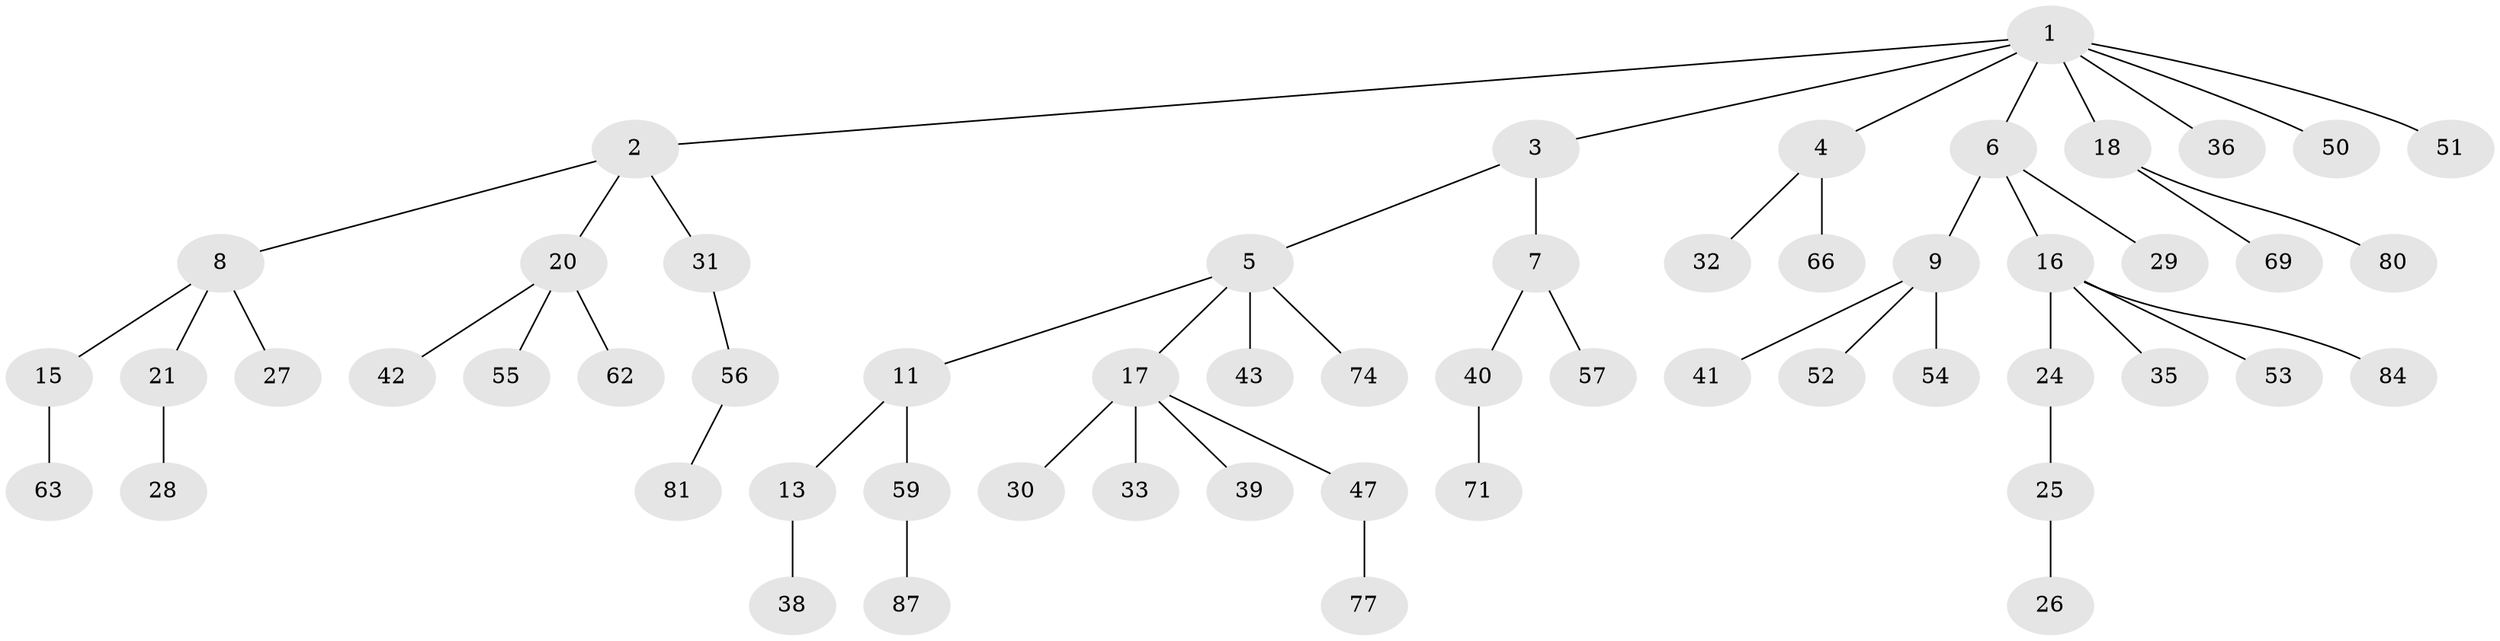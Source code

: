// Generated by graph-tools (version 1.1) at 2025/24/03/03/25 07:24:07]
// undirected, 56 vertices, 55 edges
graph export_dot {
graph [start="1"]
  node [color=gray90,style=filled];
  1 [super="+79"];
  2 [super="+12"];
  3 [super="+60"];
  4 [super="+23"];
  5 [super="+10"];
  6;
  7 [super="+14"];
  8;
  9 [super="+61"];
  11 [super="+58"];
  13;
  15 [super="+19"];
  16 [super="+22"];
  17 [super="+34"];
  18 [super="+45"];
  20 [super="+37"];
  21 [super="+76"];
  24 [super="+67"];
  25 [super="+64"];
  26 [super="+78"];
  27;
  28;
  29 [super="+86"];
  30;
  31;
  32;
  33;
  35;
  36 [super="+75"];
  38 [super="+82"];
  39;
  40 [super="+46"];
  41 [super="+49"];
  42 [super="+44"];
  43 [super="+48"];
  47 [super="+72"];
  50;
  51;
  52;
  53;
  54;
  55 [super="+68"];
  56 [super="+83"];
  57;
  59 [super="+65"];
  62 [super="+70"];
  63;
  66 [super="+73"];
  69 [super="+85"];
  71;
  74;
  77;
  80;
  81;
  84;
  87;
  1 -- 2;
  1 -- 3;
  1 -- 4;
  1 -- 6;
  1 -- 18;
  1 -- 36;
  1 -- 50;
  1 -- 51;
  2 -- 8;
  2 -- 20;
  2 -- 31;
  3 -- 5;
  3 -- 7;
  4 -- 32;
  4 -- 66;
  5 -- 11;
  5 -- 43;
  5 -- 74;
  5 -- 17;
  6 -- 9;
  6 -- 16;
  6 -- 29;
  7 -- 40;
  7 -- 57;
  8 -- 15;
  8 -- 21;
  8 -- 27;
  9 -- 41;
  9 -- 52;
  9 -- 54;
  11 -- 13;
  11 -- 59;
  13 -- 38;
  15 -- 63;
  16 -- 35;
  16 -- 24;
  16 -- 84;
  16 -- 53;
  17 -- 30;
  17 -- 33;
  17 -- 47;
  17 -- 39;
  18 -- 80;
  18 -- 69;
  20 -- 55;
  20 -- 62;
  20 -- 42;
  21 -- 28;
  24 -- 25;
  25 -- 26;
  31 -- 56;
  40 -- 71;
  47 -- 77;
  56 -- 81;
  59 -- 87;
}
